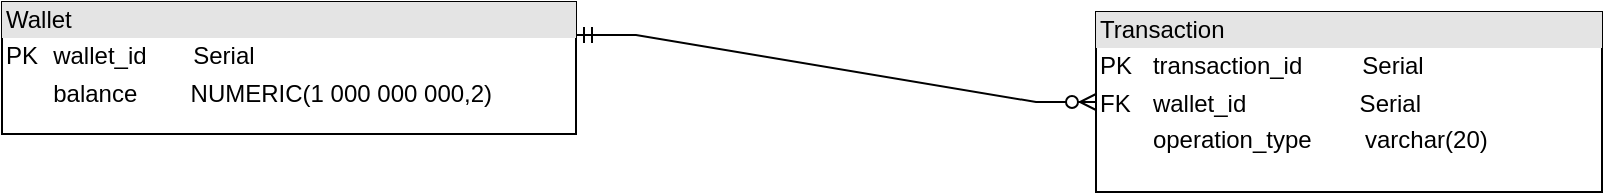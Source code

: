 <mxfile version="24.6.5" type="device">
  <diagram name="Page-1" id="e56a1550-8fbb-45ad-956c-1786394a9013">
    <mxGraphModel dx="1050" dy="530" grid="0" gridSize="10" guides="1" tooltips="1" connect="1" arrows="1" fold="1" page="1" pageScale="1" pageWidth="1100" pageHeight="850" background="none" math="0" shadow="0">
      <root>
        <mxCell id="0" />
        <mxCell id="1" parent="0" />
        <mxCell id="9h3tu0EEuJnv73I2D_bg-2" value="&lt;div style=&quot;box-sizing:border-box;width:100%;background:#e4e4e4;padding:2px;&quot;&gt;Transaction&lt;/div&gt;&lt;table style=&quot;width:100%;font-size:1em;&quot; cellpadding=&quot;2&quot; cellspacing=&quot;0&quot;&gt;&lt;tbody&gt;&lt;tr&gt;&lt;td&gt;PK&lt;/td&gt;&lt;td&gt;transaction_id&amp;nbsp; &amp;nbsp; &amp;nbsp; &amp;nbsp; &amp;nbsp;Serial&lt;/td&gt;&lt;/tr&gt;&lt;tr&gt;&lt;td&gt;FK&lt;/td&gt;&lt;td&gt;wallet_id&amp;nbsp; &amp;nbsp; &amp;nbsp; &amp;nbsp; &amp;nbsp; &amp;nbsp; &amp;nbsp; &amp;nbsp; &amp;nbsp;Serial&lt;/td&gt;&lt;/tr&gt;&lt;tr&gt;&lt;td&gt;&lt;/td&gt;&lt;td&gt;operation_type&amp;nbsp; &amp;nbsp; &amp;nbsp; &amp;nbsp; varchar(20)&lt;/td&gt;&lt;/tr&gt;&lt;/tbody&gt;&lt;/table&gt;" style="verticalAlign=top;align=left;overflow=fill;html=1;whiteSpace=wrap;" parent="1" vertex="1">
          <mxGeometry x="734" y="365" width="253" height="90" as="geometry" />
        </mxCell>
        <mxCell id="9h3tu0EEuJnv73I2D_bg-4" value="&lt;div style=&quot;box-sizing:border-box;width:100%;background:#e4e4e4;padding:2px;&quot;&gt;Wallet&lt;/div&gt;&lt;table style=&quot;width:100%;font-size:1em;&quot; cellpadding=&quot;2&quot; cellspacing=&quot;0&quot;&gt;&lt;tbody&gt;&lt;tr&gt;&lt;td&gt;PK&lt;/td&gt;&lt;td&gt;wallet_id&amp;nbsp; &amp;nbsp; &amp;nbsp; &amp;nbsp;Serial&amp;nbsp;&lt;/td&gt;&lt;/tr&gt;&lt;tr&gt;&lt;td&gt;&lt;/td&gt;&lt;td&gt;balance&amp;nbsp; &amp;nbsp; &amp;nbsp; &amp;nbsp; NUMERIC(1 000 000 000,2)&lt;br&gt;&amp;nbsp; &amp;nbsp; &amp;nbsp; &amp;nbsp; &amp;nbsp;&amp;nbsp;&lt;/td&gt;&lt;/tr&gt;&lt;/tbody&gt;&lt;/table&gt;" style="verticalAlign=top;align=left;overflow=fill;html=1;whiteSpace=wrap;" parent="1" vertex="1">
          <mxGeometry x="187" y="360" width="287" height="66" as="geometry" />
        </mxCell>
        <mxCell id="9h3tu0EEuJnv73I2D_bg-7" value="" style="edgeStyle=entityRelationEdgeStyle;fontSize=12;html=1;endArrow=ERzeroToMany;startArrow=ERmandOne;rounded=0;exitX=1;exitY=0.25;exitDx=0;exitDy=0;entryX=0;entryY=0.5;entryDx=0;entryDy=0;" parent="1" source="9h3tu0EEuJnv73I2D_bg-4" target="9h3tu0EEuJnv73I2D_bg-2" edge="1">
          <mxGeometry width="100" height="100" relative="1" as="geometry">
            <mxPoint x="490" y="320" as="sourcePoint" />
            <mxPoint x="590" y="220" as="targetPoint" />
          </mxGeometry>
        </mxCell>
      </root>
    </mxGraphModel>
  </diagram>
</mxfile>
